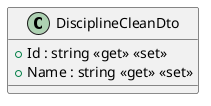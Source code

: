 @startuml
class DisciplineCleanDto {
    + Id : string <<get>> <<set>>
    + Name : string <<get>> <<set>>
}
@enduml
